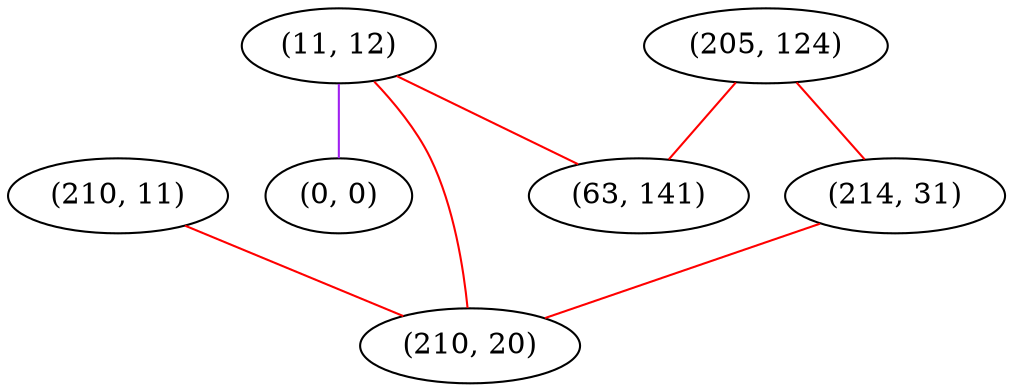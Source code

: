 graph "" {
"(210, 11)";
"(11, 12)";
"(0, 0)";
"(205, 124)";
"(63, 141)";
"(214, 31)";
"(210, 20)";
"(210, 11)" -- "(210, 20)"  [color=red, key=0, weight=1];
"(11, 12)" -- "(63, 141)"  [color=red, key=0, weight=1];
"(11, 12)" -- "(210, 20)"  [color=red, key=0, weight=1];
"(11, 12)" -- "(0, 0)"  [color=purple, key=0, weight=4];
"(205, 124)" -- "(63, 141)"  [color=red, key=0, weight=1];
"(205, 124)" -- "(214, 31)"  [color=red, key=0, weight=1];
"(214, 31)" -- "(210, 20)"  [color=red, key=0, weight=1];
}
